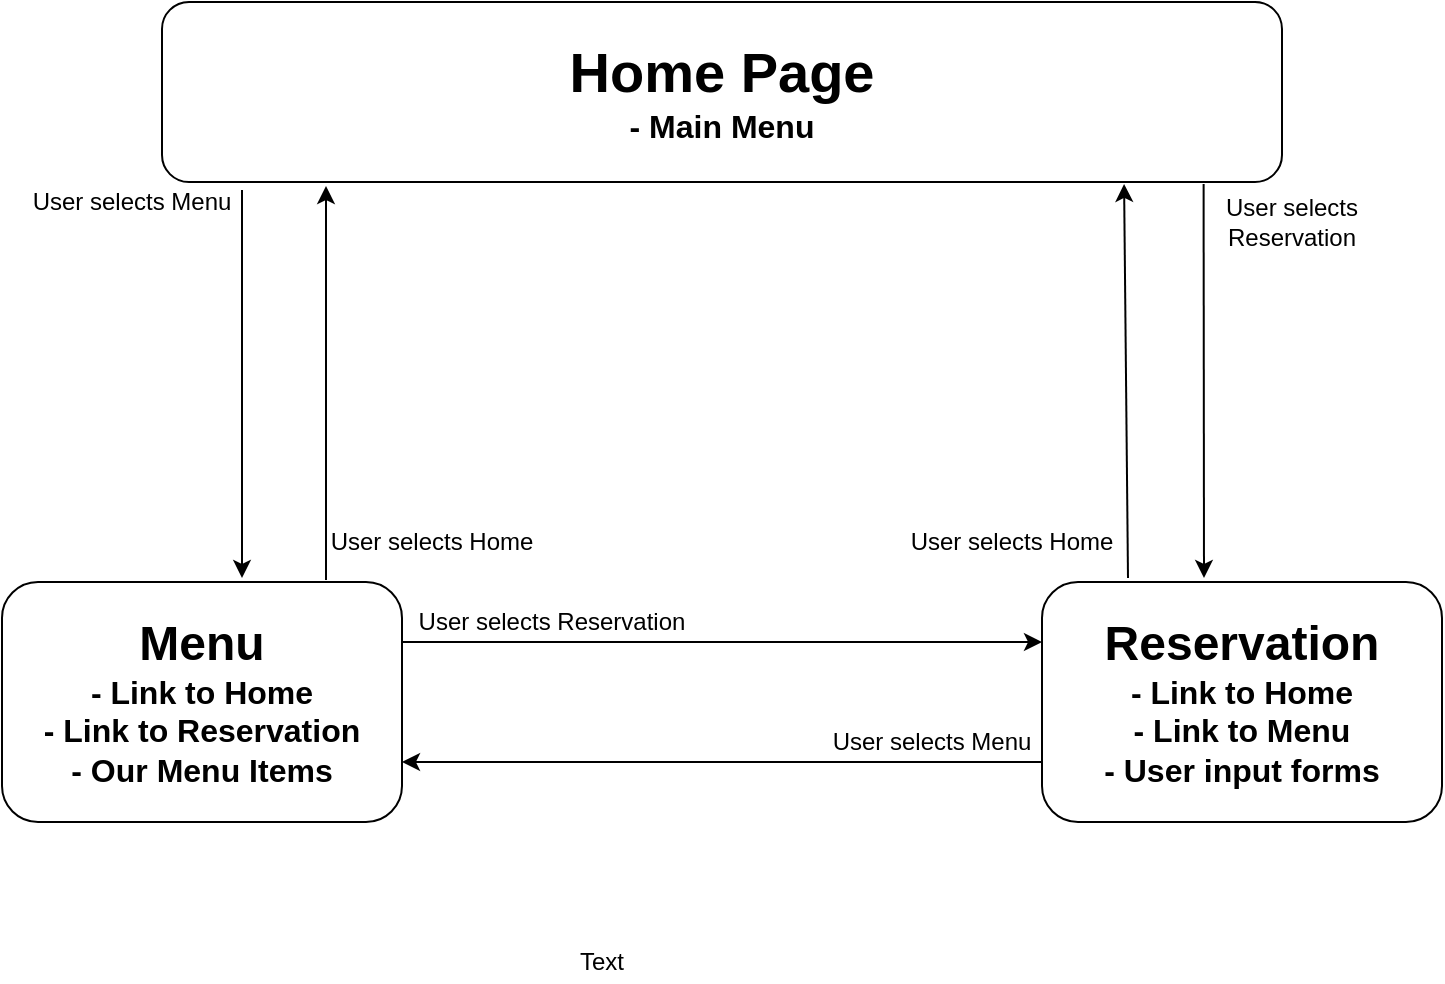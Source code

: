 <mxfile version="13.8.0" type="device"><diagram id="-ZGELuVf5rq7sDPk03Zz" name="Page-1"><mxGraphModel dx="1422" dy="762" grid="1" gridSize="10" guides="1" tooltips="1" connect="1" arrows="1" fold="1" page="1" pageScale="1" pageWidth="850" pageHeight="1100" math="0" shadow="0"><root><mxCell id="0"/><mxCell id="1" parent="0"/><mxCell id="wowrMZlzGx0Lk9fAN0k7-1" value="&lt;b&gt;&lt;span style=&quot;font-size: 28px&quot;&gt;Home Page&lt;/span&gt;&lt;br&gt;&lt;font style=&quot;font-size: 16px&quot;&gt;- Main Menu&lt;/font&gt;&lt;/b&gt;" style="rounded=1;whiteSpace=wrap;html=1;" parent="1" vertex="1"><mxGeometry x="160" y="70" width="560" height="90" as="geometry"/></mxCell><mxCell id="wowrMZlzGx0Lk9fAN0k7-2" value="&lt;b style=&quot;font-size: 16px&quot;&gt;&lt;font style=&quot;font-size: 24px&quot;&gt;Reservation&lt;/font&gt;&lt;br&gt;&lt;span style=&quot;font-size: 16px&quot;&gt;- Link to Home&lt;br&gt;&lt;/span&gt;- Link to Menu&lt;br&gt;&lt;div&gt;&lt;b&gt;- User input forms&lt;/b&gt;&lt;/div&gt;&lt;/b&gt;" style="rounded=1;whiteSpace=wrap;html=1;align=center;" parent="1" vertex="1"><mxGeometry x="600" y="360" width="200" height="120" as="geometry"/></mxCell><mxCell id="wowrMZlzGx0Lk9fAN0k7-3" value="&lt;font&gt;&lt;b&gt;&lt;font style=&quot;font-size: 24px&quot;&gt;Menu&lt;/font&gt;&lt;br&gt;&lt;span style=&quot;font-size: 16px&quot;&gt;- Link to Home&lt;/span&gt;&lt;br&gt;&lt;span style=&quot;font-size: 16px&quot;&gt;- Link to Reservation&lt;/span&gt;&lt;br&gt;&lt;span style=&quot;font-size: 16px&quot;&gt;- Our Menu Items&lt;/span&gt;&lt;/b&gt;&lt;br&gt;&lt;/font&gt;" style="rounded=1;whiteSpace=wrap;html=1;" parent="1" vertex="1"><mxGeometry x="80" y="360" width="200" height="120" as="geometry"/></mxCell><mxCell id="wowrMZlzGx0Lk9fAN0k7-4" value="Text" style="text;html=1;strokeColor=none;fillColor=none;align=center;verticalAlign=middle;whiteSpace=wrap;rounded=0;" parent="1" vertex="1"><mxGeometry x="360" y="540" width="40" height="20" as="geometry"/></mxCell><mxCell id="wowrMZlzGx0Lk9fAN0k7-5" value="" style="endArrow=classic;html=1;" parent="1" edge="1"><mxGeometry width="50" height="50" relative="1" as="geometry"><mxPoint x="242" y="359" as="sourcePoint"/><mxPoint x="242" y="162" as="targetPoint"/></mxGeometry></mxCell><mxCell id="wowrMZlzGx0Lk9fAN0k7-6" value="" style="endArrow=classic;html=1;" parent="1" edge="1"><mxGeometry width="50" height="50" relative="1" as="geometry"><mxPoint x="200" y="164" as="sourcePoint"/><mxPoint x="200" y="358" as="targetPoint"/></mxGeometry></mxCell><mxCell id="wowrMZlzGx0Lk9fAN0k7-7" value="" style="endArrow=classic;html=1;exitX=1;exitY=0.25;exitDx=0;exitDy=0;entryX=0;entryY=0.25;entryDx=0;entryDy=0;" parent="1" source="wowrMZlzGx0Lk9fAN0k7-3" target="wowrMZlzGx0Lk9fAN0k7-2" edge="1"><mxGeometry width="50" height="50" relative="1" as="geometry"><mxPoint x="400" y="210" as="sourcePoint"/><mxPoint x="450" y="160" as="targetPoint"/></mxGeometry></mxCell><mxCell id="wowrMZlzGx0Lk9fAN0k7-8" value="" style="endArrow=classic;html=1;exitX=0;exitY=0.75;exitDx=0;exitDy=0;entryX=1;entryY=0.75;entryDx=0;entryDy=0;" parent="1" source="wowrMZlzGx0Lk9fAN0k7-2" target="wowrMZlzGx0Lk9fAN0k7-3" edge="1"><mxGeometry width="50" height="50" relative="1" as="geometry"><mxPoint x="400" y="210" as="sourcePoint"/><mxPoint x="450" y="160" as="targetPoint"/></mxGeometry></mxCell><mxCell id="wowrMZlzGx0Lk9fAN0k7-9" value="" style="endArrow=classic;html=1;exitX=0.215;exitY=-0.017;exitDx=0;exitDy=0;entryX=0.859;entryY=1.011;entryDx=0;entryDy=0;entryPerimeter=0;exitPerimeter=0;" parent="1" source="wowrMZlzGx0Lk9fAN0k7-2" target="wowrMZlzGx0Lk9fAN0k7-1" edge="1"><mxGeometry width="50" height="50" relative="1" as="geometry"><mxPoint x="400" y="210" as="sourcePoint"/><mxPoint x="450" y="160" as="targetPoint"/></mxGeometry></mxCell><mxCell id="wowrMZlzGx0Lk9fAN0k7-10" value="" style="endArrow=classic;html=1;entryX=0.405;entryY=-0.017;entryDx=0;entryDy=0;entryPerimeter=0;exitX=0.93;exitY=1.011;exitDx=0;exitDy=0;exitPerimeter=0;" parent="1" source="wowrMZlzGx0Lk9fAN0k7-1" target="wowrMZlzGx0Lk9fAN0k7-2" edge="1"><mxGeometry width="50" height="50" relative="1" as="geometry"><mxPoint x="400" y="210" as="sourcePoint"/><mxPoint x="450" y="160" as="targetPoint"/></mxGeometry></mxCell><mxCell id="wowrMZlzGx0Lk9fAN0k7-11" value="User selects Menu" style="text;html=1;strokeColor=none;fillColor=none;align=center;verticalAlign=middle;whiteSpace=wrap;rounded=0;" parent="1" vertex="1"><mxGeometry x="90" y="160" width="110" height="20" as="geometry"/></mxCell><mxCell id="wowrMZlzGx0Lk9fAN0k7-12" value="User selects Home" style="text;html=1;strokeColor=none;fillColor=none;align=center;verticalAlign=middle;whiteSpace=wrap;rounded=0;" parent="1" vertex="1"><mxGeometry x="240" y="330" width="110" height="20" as="geometry"/></mxCell><mxCell id="wowrMZlzGx0Lk9fAN0k7-14" value="User selects Reservation" style="text;html=1;strokeColor=none;fillColor=none;align=center;verticalAlign=middle;whiteSpace=wrap;rounded=0;" parent="1" vertex="1"><mxGeometry x="285" y="370" width="140" height="20" as="geometry"/></mxCell><mxCell id="wowrMZlzGx0Lk9fAN0k7-15" value="User selects Reservation" style="text;html=1;strokeColor=none;fillColor=none;align=center;verticalAlign=middle;whiteSpace=wrap;rounded=0;" parent="1" vertex="1"><mxGeometry x="680" y="170" width="90" height="20" as="geometry"/></mxCell><mxCell id="wowrMZlzGx0Lk9fAN0k7-16" value="User selects Menu" style="text;html=1;strokeColor=none;fillColor=none;align=center;verticalAlign=middle;whiteSpace=wrap;rounded=0;" parent="1" vertex="1"><mxGeometry x="490" y="430" width="110" height="20" as="geometry"/></mxCell><mxCell id="wowrMZlzGx0Lk9fAN0k7-17" value="User selects Home" style="text;html=1;strokeColor=none;fillColor=none;align=center;verticalAlign=middle;whiteSpace=wrap;rounded=0;" parent="1" vertex="1"><mxGeometry x="530" y="330" width="110" height="20" as="geometry"/></mxCell></root></mxGraphModel></diagram></mxfile>